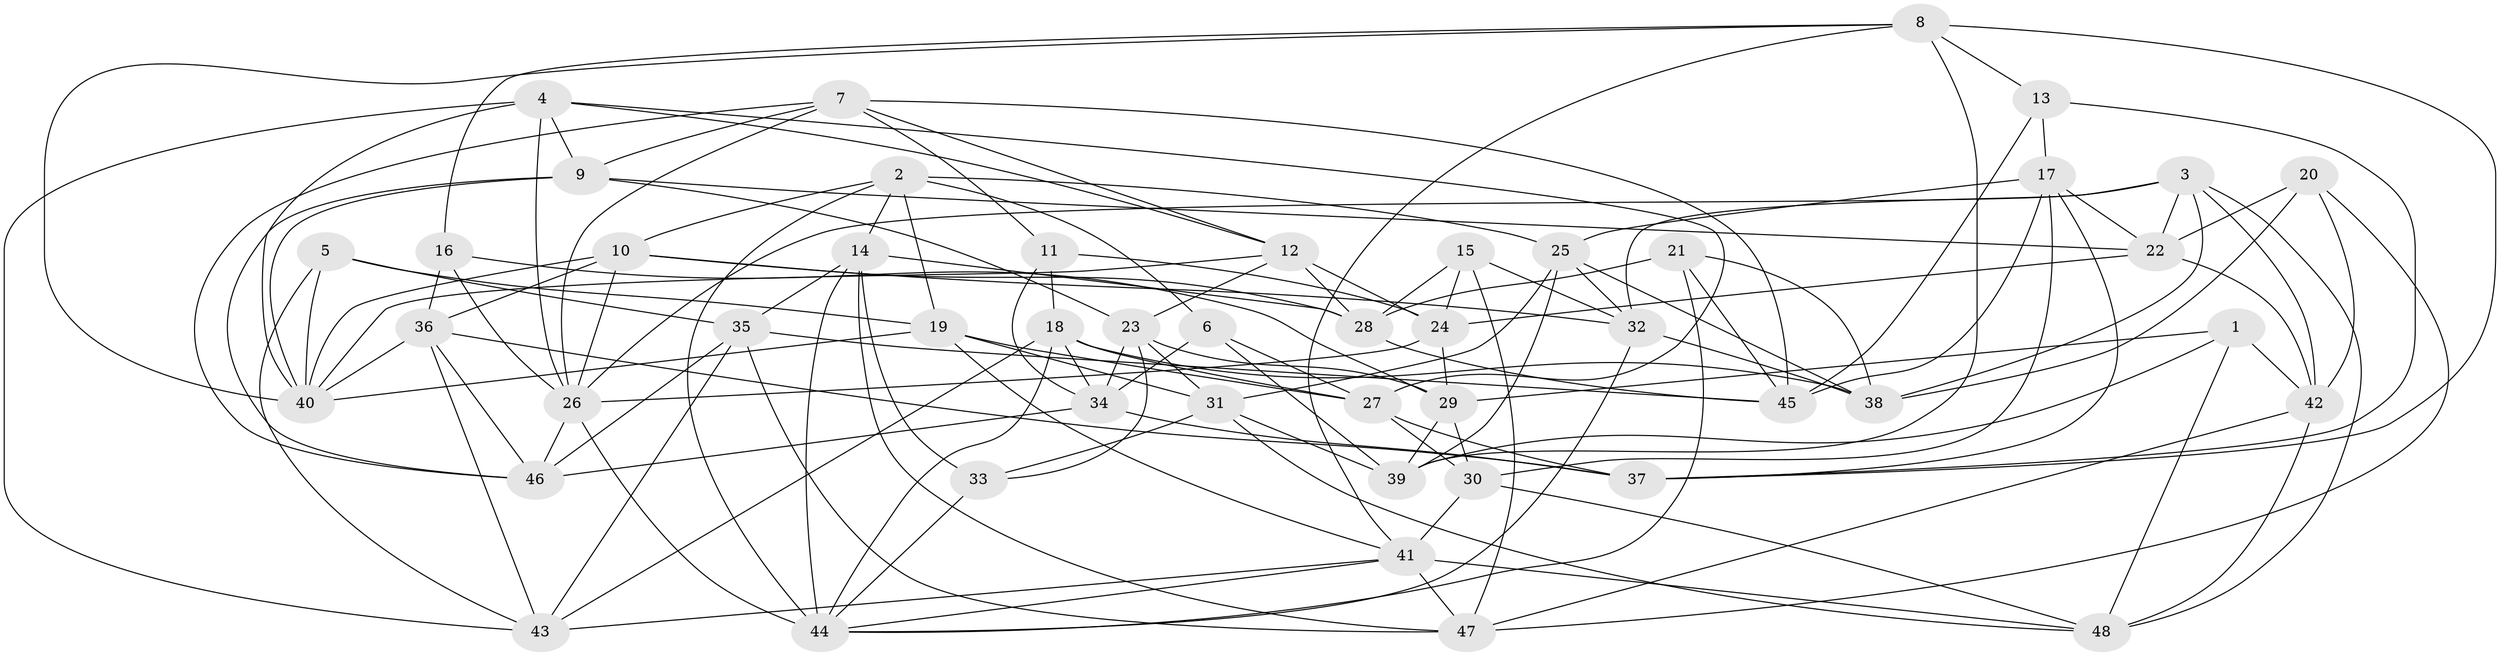 // original degree distribution, {4: 1.0}
// Generated by graph-tools (version 1.1) at 2025/50/03/09/25 03:50:56]
// undirected, 48 vertices, 137 edges
graph export_dot {
graph [start="1"]
  node [color=gray90,style=filled];
  1;
  2;
  3;
  4;
  5;
  6;
  7;
  8;
  9;
  10;
  11;
  12;
  13;
  14;
  15;
  16;
  17;
  18;
  19;
  20;
  21;
  22;
  23;
  24;
  25;
  26;
  27;
  28;
  29;
  30;
  31;
  32;
  33;
  34;
  35;
  36;
  37;
  38;
  39;
  40;
  41;
  42;
  43;
  44;
  45;
  46;
  47;
  48;
  1 -- 29 [weight=1.0];
  1 -- 39 [weight=1.0];
  1 -- 42 [weight=1.0];
  1 -- 48 [weight=1.0];
  2 -- 6 [weight=1.0];
  2 -- 10 [weight=1.0];
  2 -- 14 [weight=1.0];
  2 -- 19 [weight=1.0];
  2 -- 25 [weight=1.0];
  2 -- 44 [weight=1.0];
  3 -- 22 [weight=1.0];
  3 -- 26 [weight=1.0];
  3 -- 32 [weight=1.0];
  3 -- 38 [weight=1.0];
  3 -- 42 [weight=1.0];
  3 -- 48 [weight=1.0];
  4 -- 9 [weight=1.0];
  4 -- 12 [weight=1.0];
  4 -- 26 [weight=1.0];
  4 -- 27 [weight=1.0];
  4 -- 40 [weight=1.0];
  4 -- 43 [weight=1.0];
  5 -- 19 [weight=1.0];
  5 -- 35 [weight=1.0];
  5 -- 40 [weight=1.0];
  5 -- 43 [weight=1.0];
  6 -- 27 [weight=1.0];
  6 -- 34 [weight=1.0];
  6 -- 39 [weight=1.0];
  7 -- 9 [weight=1.0];
  7 -- 11 [weight=1.0];
  7 -- 12 [weight=1.0];
  7 -- 26 [weight=1.0];
  7 -- 45 [weight=1.0];
  7 -- 46 [weight=1.0];
  8 -- 13 [weight=1.0];
  8 -- 16 [weight=1.0];
  8 -- 37 [weight=1.0];
  8 -- 39 [weight=1.0];
  8 -- 40 [weight=1.0];
  8 -- 41 [weight=1.0];
  9 -- 22 [weight=1.0];
  9 -- 23 [weight=1.0];
  9 -- 40 [weight=1.0];
  9 -- 46 [weight=1.0];
  10 -- 26 [weight=1.0];
  10 -- 28 [weight=1.0];
  10 -- 32 [weight=1.0];
  10 -- 36 [weight=1.0];
  10 -- 40 [weight=1.0];
  11 -- 18 [weight=1.0];
  11 -- 24 [weight=1.0];
  11 -- 34 [weight=1.0];
  12 -- 23 [weight=1.0];
  12 -- 24 [weight=1.0];
  12 -- 28 [weight=1.0];
  12 -- 40 [weight=1.0];
  13 -- 17 [weight=1.0];
  13 -- 37 [weight=1.0];
  13 -- 45 [weight=1.0];
  14 -- 28 [weight=1.0];
  14 -- 33 [weight=1.0];
  14 -- 35 [weight=1.0];
  14 -- 44 [weight=1.0];
  14 -- 47 [weight=1.0];
  15 -- 24 [weight=1.0];
  15 -- 28 [weight=1.0];
  15 -- 32 [weight=1.0];
  15 -- 47 [weight=1.0];
  16 -- 26 [weight=1.0];
  16 -- 29 [weight=1.0];
  16 -- 36 [weight=1.0];
  17 -- 22 [weight=1.0];
  17 -- 25 [weight=1.0];
  17 -- 30 [weight=1.0];
  17 -- 37 [weight=1.0];
  17 -- 45 [weight=1.0];
  18 -- 27 [weight=1.0];
  18 -- 34 [weight=1.0];
  18 -- 38 [weight=1.0];
  18 -- 43 [weight=1.0];
  18 -- 44 [weight=1.0];
  19 -- 27 [weight=1.0];
  19 -- 31 [weight=1.0];
  19 -- 40 [weight=1.0];
  19 -- 41 [weight=1.0];
  20 -- 22 [weight=1.0];
  20 -- 38 [weight=1.0];
  20 -- 42 [weight=1.0];
  20 -- 47 [weight=1.0];
  21 -- 28 [weight=1.0];
  21 -- 38 [weight=1.0];
  21 -- 44 [weight=1.0];
  21 -- 45 [weight=1.0];
  22 -- 24 [weight=1.0];
  22 -- 42 [weight=1.0];
  23 -- 29 [weight=1.0];
  23 -- 31 [weight=1.0];
  23 -- 33 [weight=1.0];
  23 -- 34 [weight=1.0];
  24 -- 26 [weight=1.0];
  24 -- 29 [weight=1.0];
  25 -- 31 [weight=1.0];
  25 -- 32 [weight=1.0];
  25 -- 38 [weight=1.0];
  25 -- 39 [weight=1.0];
  26 -- 44 [weight=1.0];
  26 -- 46 [weight=1.0];
  27 -- 30 [weight=1.0];
  27 -- 37 [weight=1.0];
  28 -- 45 [weight=1.0];
  29 -- 30 [weight=1.0];
  29 -- 39 [weight=1.0];
  30 -- 41 [weight=2.0];
  30 -- 48 [weight=1.0];
  31 -- 33 [weight=1.0];
  31 -- 39 [weight=1.0];
  31 -- 48 [weight=1.0];
  32 -- 38 [weight=1.0];
  32 -- 44 [weight=1.0];
  33 -- 44 [weight=1.0];
  34 -- 37 [weight=1.0];
  34 -- 46 [weight=1.0];
  35 -- 43 [weight=1.0];
  35 -- 45 [weight=1.0];
  35 -- 46 [weight=1.0];
  35 -- 47 [weight=1.0];
  36 -- 37 [weight=1.0];
  36 -- 40 [weight=1.0];
  36 -- 43 [weight=1.0];
  36 -- 46 [weight=1.0];
  41 -- 43 [weight=1.0];
  41 -- 44 [weight=1.0];
  41 -- 47 [weight=1.0];
  41 -- 48 [weight=1.0];
  42 -- 47 [weight=1.0];
  42 -- 48 [weight=1.0];
}
